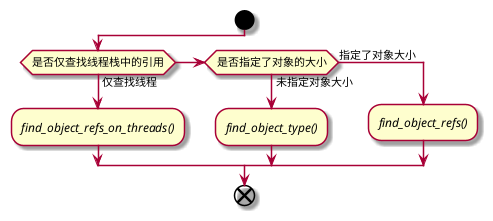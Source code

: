 @startuml ref_command
skin rose
start
if (是否仅查找线程栈中的引用) then (仅查找线程)
://find_object_refs_on_threads()//;
elseif (是否指定了对象的大小) then (未指定对象大小)
://find_object_type()//;
else (指定了对象大小)
://find_object_refs()//;
endif
end
@enduml